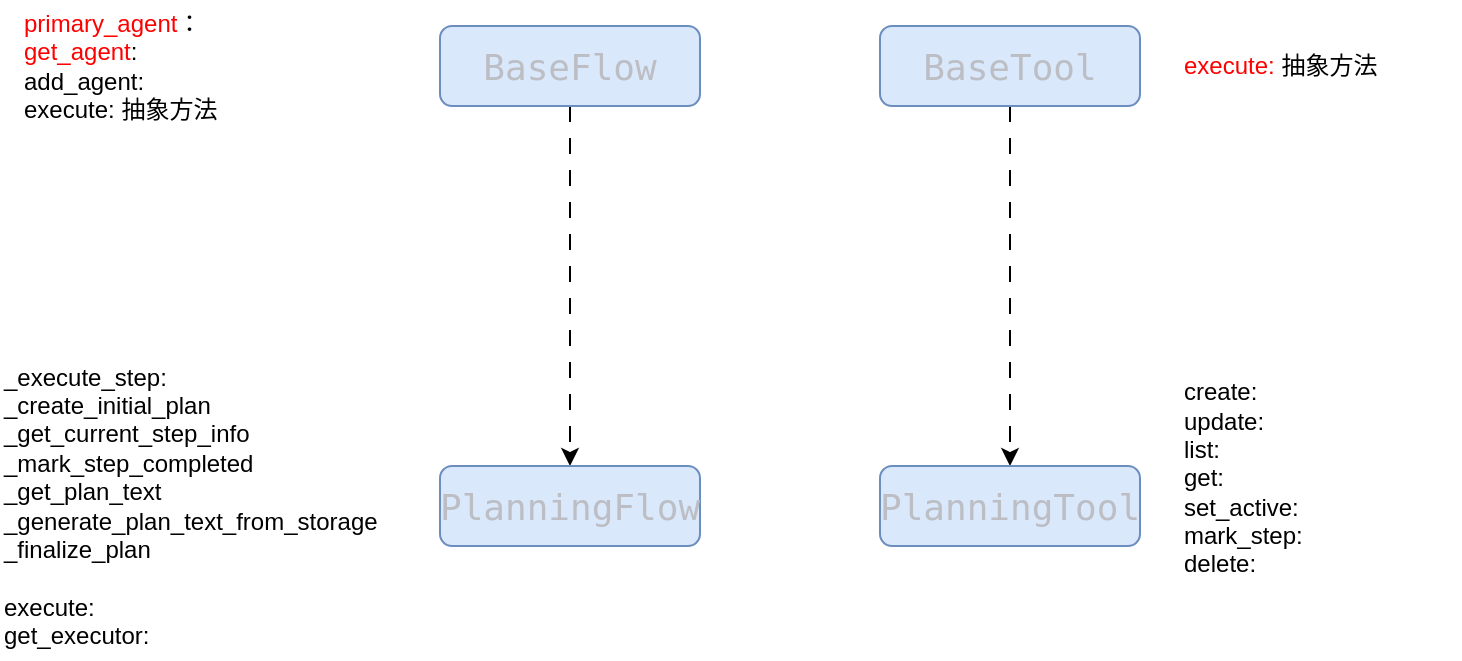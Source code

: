 <mxfile version="26.2.0">
  <diagram name="第 1 页" id="cqzdfOQLj-s810zQL15L">
    <mxGraphModel dx="1215" dy="643" grid="1" gridSize="10" guides="1" tooltips="1" connect="1" arrows="1" fold="1" page="1" pageScale="1" pageWidth="827" pageHeight="1169" math="0" shadow="0">
      <root>
        <mxCell id="0" />
        <mxCell id="1" parent="0" />
        <mxCell id="cLwAeeBMk5zKM-F90YfM-5" style="edgeStyle=orthogonalEdgeStyle;rounded=0;orthogonalLoop=1;jettySize=auto;html=1;exitX=0.5;exitY=1;exitDx=0;exitDy=0;entryX=0.5;entryY=0;entryDx=0;entryDy=0;dashed=1;dashPattern=8 8;" edge="1" parent="1" source="cLwAeeBMk5zKM-F90YfM-1" target="cLwAeeBMk5zKM-F90YfM-2">
          <mxGeometry relative="1" as="geometry" />
        </mxCell>
        <mxCell id="cLwAeeBMk5zKM-F90YfM-1" value="&lt;div style=&quot;color: rgb(188, 190, 196);&quot;&gt;&lt;pre style=&quot;font-family: &amp;quot;霞鹜文楷等宽 GB 屏幕阅读版&amp;quot;, monospace; font-size: 13.5pt;&quot;&gt;&lt;pre style=&quot;font-family: &amp;quot;霞鹜文楷等宽 GB 屏幕阅读版&amp;quot;, monospace; font-size: 13.5pt;&quot;&gt;&lt;div&gt;&lt;pre style=&quot;font-family: &amp;quot;霞鹜文楷等宽 GB 屏幕阅读版&amp;quot;, monospace; font-size: 13.5pt;&quot;&gt;&lt;div style=&quot;&quot;&gt;&lt;pre style=&quot;font-family: &amp;quot;霞鹜文楷等宽 GB 屏幕阅读版&amp;quot;, monospace; font-size: 13.5pt;&quot;&gt;&lt;span&gt;BaseFlow&lt;/span&gt;&lt;/pre&gt;&lt;/div&gt;&lt;/pre&gt;&lt;/div&gt;&lt;/pre&gt;&lt;/pre&gt;&lt;/div&gt;" style="rounded=1;whiteSpace=wrap;html=1;fillColor=#dae8fc;strokeColor=#6c8ebf;" vertex="1" parent="1">
          <mxGeometry x="340" y="100" width="130" height="40" as="geometry" />
        </mxCell>
        <mxCell id="cLwAeeBMk5zKM-F90YfM-2" value="&lt;div style=&quot;color: rgb(188, 190, 196);&quot;&gt;&lt;pre style=&quot;font-family: &amp;quot;霞鹜文楷等宽 GB 屏幕阅读版&amp;quot;, monospace; font-size: 13.5pt;&quot;&gt;&lt;pre style=&quot;font-family: &amp;quot;霞鹜文楷等宽 GB 屏幕阅读版&amp;quot;, monospace; font-size: 13.5pt;&quot;&gt;&lt;div&gt;&lt;pre style=&quot;font-family: &amp;quot;霞鹜文楷等宽 GB 屏幕阅读版&amp;quot;, monospace; font-size: 13.5pt;&quot;&gt;&lt;div style=&quot;&quot;&gt;&lt;pre style=&quot;font-family: &amp;quot;霞鹜文楷等宽 GB 屏幕阅读版&amp;quot;, monospace; font-size: 13.5pt;&quot;&gt;&lt;span&gt;PlanningFlow&lt;/span&gt;&lt;/pre&gt;&lt;/div&gt;&lt;/pre&gt;&lt;/div&gt;&lt;/pre&gt;&lt;/pre&gt;&lt;/div&gt;" style="rounded=1;whiteSpace=wrap;html=1;fillColor=#dae8fc;strokeColor=#6c8ebf;" vertex="1" parent="1">
          <mxGeometry x="340" y="320" width="130" height="40" as="geometry" />
        </mxCell>
        <mxCell id="cLwAeeBMk5zKM-F90YfM-3" value="&lt;font style=&quot;color: rgb(255, 0, 0);&quot;&gt;primary_agent&lt;/font&gt;：&lt;div&gt;&lt;font color=&quot;#ff0000&quot;&gt;get_agent&lt;/font&gt;:&amp;nbsp;&lt;/div&gt;&lt;div&gt;add_agent:&lt;/div&gt;&lt;div&gt;execute: 抽象方法&lt;/div&gt;" style="text;strokeColor=none;align=left;fillColor=none;html=1;verticalAlign=middle;whiteSpace=wrap;rounded=0;" vertex="1" parent="1">
          <mxGeometry x="130" y="87.5" width="140" height="65" as="geometry" />
        </mxCell>
        <mxCell id="cLwAeeBMk5zKM-F90YfM-4" value="&lt;div&gt;&lt;span style=&quot;background-color: transparent; color: light-dark(rgb(0, 0, 0), rgb(255, 255, 255));&quot;&gt;_execute_step&lt;/span&gt;:&lt;/div&gt;&lt;div&gt;_create_initial_plan&lt;/div&gt;&lt;div&gt;&lt;span style=&quot;background-color: transparent;&quot;&gt;_get_current_step_info&lt;/span&gt;&lt;/div&gt;&lt;div&gt;&lt;span style=&quot;background-color: transparent;&quot;&gt;_mark_step_completed&lt;/span&gt;&lt;/div&gt;&lt;div&gt;&lt;span style=&quot;background-color: transparent;&quot;&gt;_get_plan_text&lt;/span&gt;&lt;/div&gt;&lt;div&gt;&lt;span style=&quot;background-color: transparent;&quot;&gt;_generate_plan_text_from_storage&lt;/span&gt;&lt;/div&gt;&lt;div&gt;&lt;span style=&quot;background-color: transparent;&quot;&gt;_finalize_plan&lt;/span&gt;&lt;/div&gt;&lt;div&gt;&lt;span style=&quot;background-color: transparent;&quot;&gt;&lt;br&gt;&lt;/span&gt;&lt;/div&gt;&lt;div&gt;&lt;span style=&quot;background-color: transparent; color: light-dark(rgb(0, 0, 0), rgb(255, 255, 255));&quot;&gt;execute:&lt;/span&gt;&lt;/div&gt;&lt;div&gt;get_executor:&amp;nbsp;&lt;/div&gt;" style="text;strokeColor=none;align=left;fillColor=none;html=1;verticalAlign=middle;whiteSpace=wrap;rounded=0;" vertex="1" parent="1">
          <mxGeometry x="120" y="263.75" width="140" height="152.5" as="geometry" />
        </mxCell>
        <mxCell id="cLwAeeBMk5zKM-F90YfM-8" style="edgeStyle=orthogonalEdgeStyle;rounded=0;orthogonalLoop=1;jettySize=auto;html=1;exitX=0.5;exitY=1;exitDx=0;exitDy=0;entryX=0.5;entryY=0;entryDx=0;entryDy=0;dashed=1;dashPattern=8 8;" edge="1" parent="1" source="cLwAeeBMk5zKM-F90YfM-6" target="cLwAeeBMk5zKM-F90YfM-7">
          <mxGeometry relative="1" as="geometry" />
        </mxCell>
        <mxCell id="cLwAeeBMk5zKM-F90YfM-6" value="&lt;div style=&quot;color: rgb(188, 190, 196);&quot;&gt;&lt;pre style=&quot;font-family: &amp;quot;霞鹜文楷等宽 GB 屏幕阅读版&amp;quot;, monospace; font-size: 13.5pt;&quot;&gt;&lt;pre style=&quot;font-family: &amp;quot;霞鹜文楷等宽 GB 屏幕阅读版&amp;quot;, monospace; font-size: 13.5pt;&quot;&gt;&lt;pre style=&quot;font-family: &amp;quot;霞鹜文楷等宽 GB 屏幕阅读版&amp;quot;, monospace; font-size: 13.5pt;&quot;&gt;&lt;div style=&quot;&quot;&gt;&lt;pre style=&quot;font-family: &amp;quot;霞鹜文楷等宽 GB 屏幕阅读版&amp;quot;, monospace; font-size: 13.5pt;&quot;&gt;BaseTool&lt;/pre&gt;&lt;/div&gt;&lt;/pre&gt;&lt;/pre&gt;&lt;/pre&gt;&lt;/div&gt;" style="rounded=1;whiteSpace=wrap;html=1;fillColor=#dae8fc;strokeColor=#6c8ebf;" vertex="1" parent="1">
          <mxGeometry x="560" y="100" width="130" height="40" as="geometry" />
        </mxCell>
        <mxCell id="cLwAeeBMk5zKM-F90YfM-7" value="&lt;div style=&quot;color: rgb(188, 190, 196);&quot;&gt;&lt;pre style=&quot;font-family: &amp;quot;霞鹜文楷等宽 GB 屏幕阅读版&amp;quot;, monospace; font-size: 13.5pt;&quot;&gt;&lt;pre style=&quot;font-family: &amp;quot;霞鹜文楷等宽 GB 屏幕阅读版&amp;quot;, monospace; font-size: 13.5pt;&quot;&gt;&lt;pre style=&quot;font-family: &amp;quot;霞鹜文楷等宽 GB 屏幕阅读版&amp;quot;, monospace; font-size: 13.5pt;&quot;&gt;&lt;div style=&quot;&quot;&gt;&lt;pre style=&quot;font-family: &amp;quot;霞鹜文楷等宽 GB 屏幕阅读版&amp;quot;, monospace; font-size: 13.5pt;&quot;&gt;PlanningTool&lt;/pre&gt;&lt;/div&gt;&lt;/pre&gt;&lt;/pre&gt;&lt;/pre&gt;&lt;/div&gt;" style="rounded=1;whiteSpace=wrap;html=1;fillColor=#dae8fc;strokeColor=#6c8ebf;" vertex="1" parent="1">
          <mxGeometry x="560" y="320" width="130" height="40" as="geometry" />
        </mxCell>
        <mxCell id="cLwAeeBMk5zKM-F90YfM-9" value="&lt;font color=&quot;#ff0000&quot;&gt;execute: &lt;/font&gt;&lt;font style=&quot;color: rgb(0, 0, 0);&quot;&gt;抽象方法&lt;/font&gt;" style="text;strokeColor=none;align=left;fillColor=none;html=1;verticalAlign=middle;whiteSpace=wrap;rounded=0;" vertex="1" parent="1">
          <mxGeometry x="710" y="87.5" width="140" height="65" as="geometry" />
        </mxCell>
        <mxCell id="cLwAeeBMk5zKM-F90YfM-10" value="&lt;div&gt;create:&amp;nbsp;&lt;/div&gt;&lt;div&gt;update:&lt;/div&gt;&lt;div&gt;list:&lt;/div&gt;&lt;div&gt;get:&lt;/div&gt;&lt;div&gt;set_active:&lt;/div&gt;&lt;div&gt;mark_step:&lt;/div&gt;&lt;div&gt;delete:&lt;/div&gt;" style="text;strokeColor=none;align=left;fillColor=none;html=1;verticalAlign=middle;whiteSpace=wrap;rounded=0;" vertex="1" parent="1">
          <mxGeometry x="710" y="250" width="140" height="152.5" as="geometry" />
        </mxCell>
      </root>
    </mxGraphModel>
  </diagram>
</mxfile>
